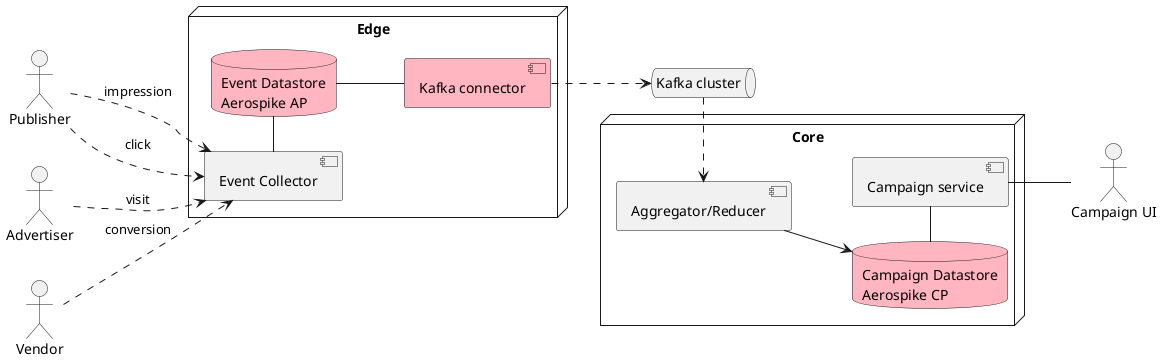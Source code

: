 @startuml
skinparam componentStyle uml2
left to right direction

actor Publisher
node "Core" {
    component "Aggregator/Reducer" as ar
    component "Campaign service" as campaignService
    database "Campaign Datastore\nAerospike CP" as coreAS #LightPink
    coreAS -right- campaignService
}

queue "Kafka cluster" as Kafka

node "Edge" {
    component "Event Collector" as eventEUuk
    database "Event Datastore\nAerospike AP" as edgeEUuk #LightPink
    component "Kafka connector" as edgeKafkaCon #LightPink
    eventEUuk -r- edgeEUuk
    edgeEUuk -d- edgeKafkaCon
}

actor "Campaign UI" as ui

Publisher ..> eventEUuk: impression
Publisher ..> eventEUuk: click
Advertiser ..> eventEUuk: visit
Vendor ..> eventEUuk: conversion
edgeKafkaCon .d.> Kafka
Kafka .r.> ar 
ar -d-> coreAS
campaignService -- ui
@enduml